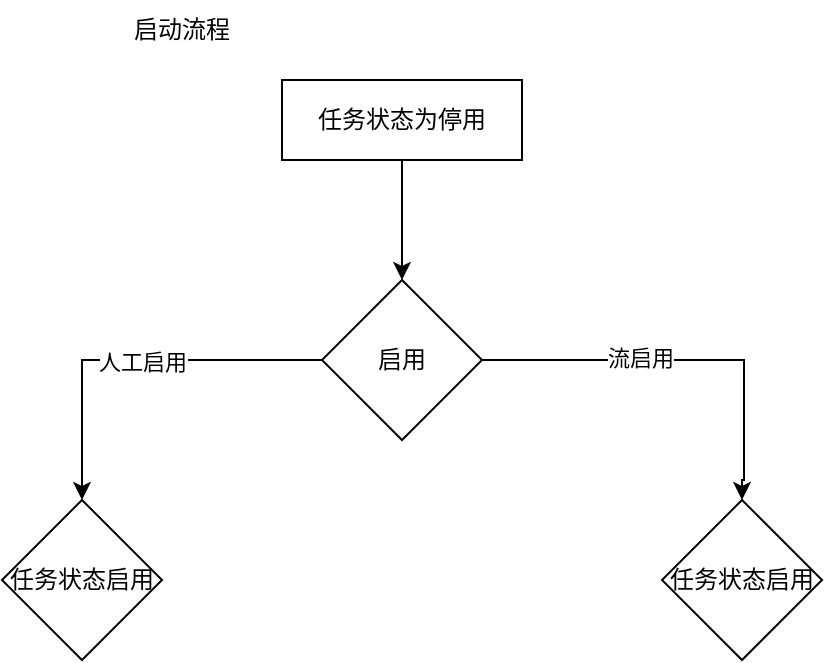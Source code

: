 <mxfile version="25.0.3">
  <diagram name="第 1 页" id="BmtrHXOaPfJpMW9g69Y2">
    <mxGraphModel dx="958" dy="605" grid="1" gridSize="10" guides="1" tooltips="1" connect="1" arrows="1" fold="1" page="1" pageScale="1" pageWidth="827" pageHeight="1169" math="0" shadow="0">
      <root>
        <mxCell id="0" />
        <mxCell id="1" parent="0" />
        <mxCell id="-yPmq9s3Uo_zZ_bbpHA7-3" value="" style="edgeStyle=orthogonalEdgeStyle;rounded=0;orthogonalLoop=1;jettySize=auto;html=1;" edge="1" parent="1" source="3HEjkA3OWnDrw-g19RdO-1" target="-yPmq9s3Uo_zZ_bbpHA7-2">
          <mxGeometry relative="1" as="geometry" />
        </mxCell>
        <mxCell id="3HEjkA3OWnDrw-g19RdO-1" value="任务状态为停用" style="rounded=0;whiteSpace=wrap;html=1;" parent="1" vertex="1">
          <mxGeometry x="160" y="80" width="120" height="40" as="geometry" />
        </mxCell>
        <mxCell id="-yPmq9s3Uo_zZ_bbpHA7-1" value="启动流程" style="text;html=1;align=center;verticalAlign=middle;whiteSpace=wrap;rounded=0;" vertex="1" parent="1">
          <mxGeometry x="80" y="40" width="60" height="30" as="geometry" />
        </mxCell>
        <mxCell id="-yPmq9s3Uo_zZ_bbpHA7-5" value="" style="edgeStyle=orthogonalEdgeStyle;rounded=0;orthogonalLoop=1;jettySize=auto;html=1;entryX=0.5;entryY=0;entryDx=0;entryDy=0;" edge="1" parent="1" source="-yPmq9s3Uo_zZ_bbpHA7-2" target="-yPmq9s3Uo_zZ_bbpHA7-7">
          <mxGeometry relative="1" as="geometry">
            <mxPoint x="370" y="270" as="targetPoint" />
            <Array as="points">
              <mxPoint x="391" y="220" />
              <mxPoint x="391" y="280" />
            </Array>
          </mxGeometry>
        </mxCell>
        <mxCell id="-yPmq9s3Uo_zZ_bbpHA7-6" value="流启用" style="edgeLabel;html=1;align=center;verticalAlign=middle;resizable=0;points=[];" vertex="1" connectable="0" parent="-yPmq9s3Uo_zZ_bbpHA7-5">
          <mxGeometry x="-0.217" y="1" relative="1" as="geometry">
            <mxPoint as="offset" />
          </mxGeometry>
        </mxCell>
        <mxCell id="-yPmq9s3Uo_zZ_bbpHA7-9" style="edgeStyle=orthogonalEdgeStyle;rounded=0;orthogonalLoop=1;jettySize=auto;html=1;exitX=0;exitY=0.5;exitDx=0;exitDy=0;" edge="1" parent="1" source="-yPmq9s3Uo_zZ_bbpHA7-2" target="-yPmq9s3Uo_zZ_bbpHA7-8">
          <mxGeometry relative="1" as="geometry" />
        </mxCell>
        <mxCell id="-yPmq9s3Uo_zZ_bbpHA7-10" value="人工启用" style="edgeLabel;html=1;align=center;verticalAlign=middle;resizable=0;points=[];" vertex="1" connectable="0" parent="-yPmq9s3Uo_zZ_bbpHA7-9">
          <mxGeometry x="-0.045" y="1" relative="1" as="geometry">
            <mxPoint as="offset" />
          </mxGeometry>
        </mxCell>
        <mxCell id="-yPmq9s3Uo_zZ_bbpHA7-2" value="启用" style="rhombus;whiteSpace=wrap;html=1;rounded=0;" vertex="1" parent="1">
          <mxGeometry x="180" y="180" width="80" height="80" as="geometry" />
        </mxCell>
        <mxCell id="-yPmq9s3Uo_zZ_bbpHA7-7" value="任务状态启用" style="rhombus;whiteSpace=wrap;html=1;rounded=0;" vertex="1" parent="1">
          <mxGeometry x="350" y="290" width="80" height="80" as="geometry" />
        </mxCell>
        <mxCell id="-yPmq9s3Uo_zZ_bbpHA7-8" value="任务状态启用" style="rhombus;whiteSpace=wrap;html=1;rounded=0;" vertex="1" parent="1">
          <mxGeometry x="20" y="290" width="80" height="80" as="geometry" />
        </mxCell>
      </root>
    </mxGraphModel>
  </diagram>
</mxfile>

